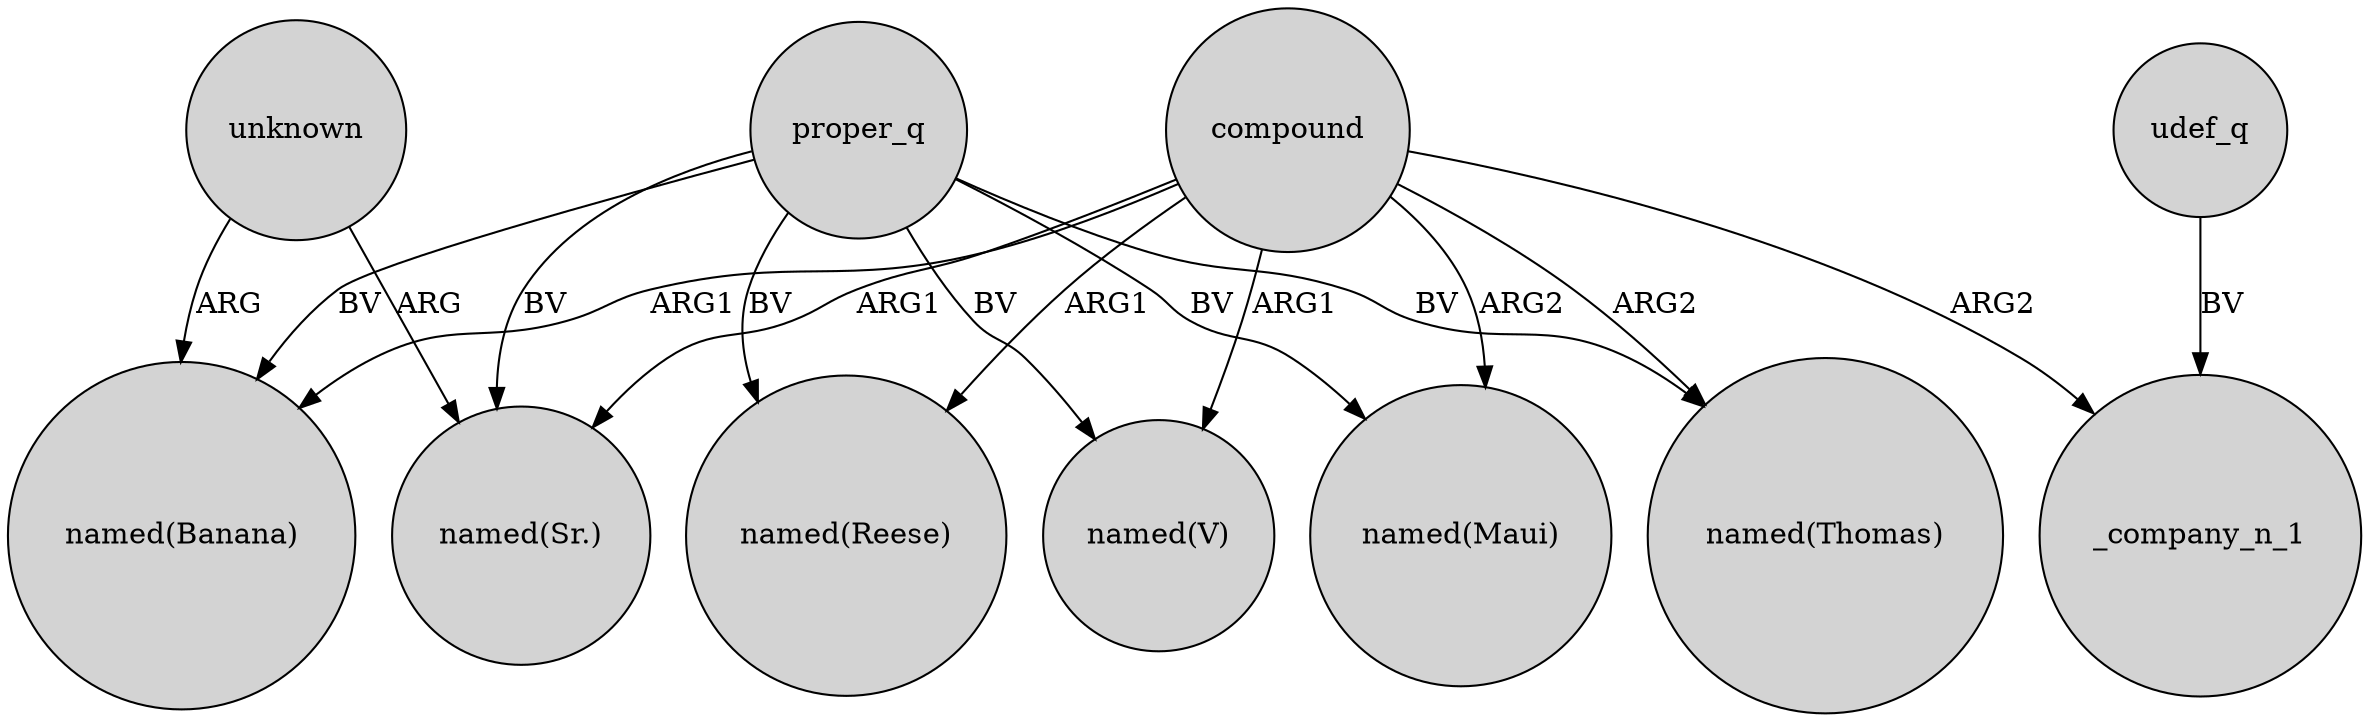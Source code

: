 digraph {
	node [shape=circle style=filled]
	compound -> "named(Maui)" [label=ARG2]
	udef_q -> _company_n_1 [label=BV]
	proper_q -> "named(Sr.)" [label=BV]
	proper_q -> "named(Thomas)" [label=BV]
	compound -> "named(V)" [label=ARG1]
	compound -> "named(Banana)" [label=ARG1]
	unknown -> "named(Sr.)" [label=ARG]
	proper_q -> "named(Maui)" [label=BV]
	unknown -> "named(Banana)" [label=ARG]
	proper_q -> "named(V)" [label=BV]
	compound -> "named(Thomas)" [label=ARG2]
	proper_q -> "named(Banana)" [label=BV]
	proper_q -> "named(Reese)" [label=BV]
	compound -> "named(Sr.)" [label=ARG1]
	compound -> "named(Reese)" [label=ARG1]
	compound -> _company_n_1 [label=ARG2]
}
